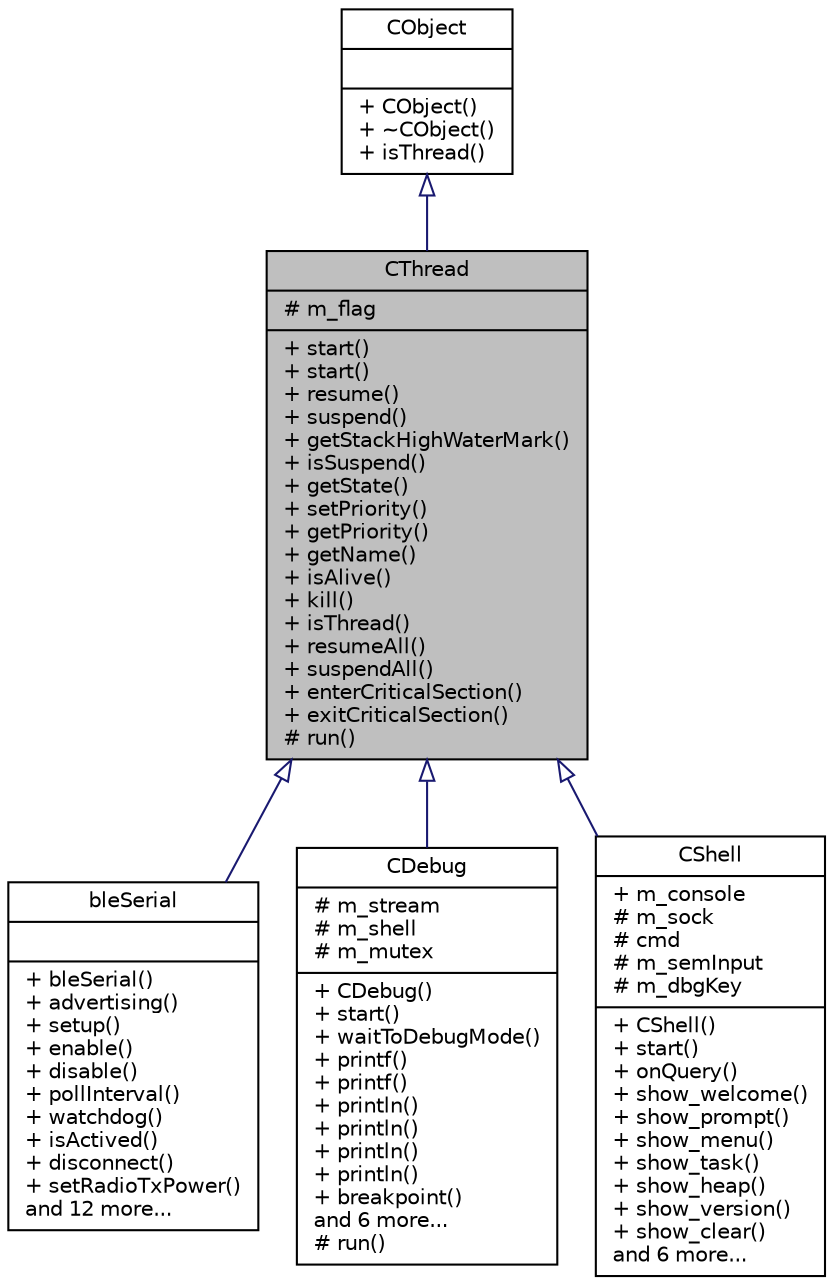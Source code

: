 digraph "CThread"
{
  edge [fontname="Helvetica",fontsize="10",labelfontname="Helvetica",labelfontsize="10"];
  node [fontname="Helvetica",fontsize="10",shape=record];
  Node1 [label="{CThread\n|# m_flag\l|+ start()\l+ start()\l+ resume()\l+ suspend()\l+ getStackHighWaterMark()\l+ isSuspend()\l+ getState()\l+ setPriority()\l+ getPriority()\l+ getName()\l+ isAlive()\l+ kill()\l+ isThread()\l+ resumeAll()\l+ suspendAll()\l+ enterCriticalSection()\l+ exitCriticalSection()\l# run()\l}",height=0.2,width=0.4,color="black", fillcolor="grey75", style="filled" fontcolor="black"];
  Node2 -> Node1 [dir="back",color="midnightblue",fontsize="10",style="solid",arrowtail="onormal",fontname="Helvetica"];
  Node2 [label="{CObject\n||+ CObject()\l+ ~CObject()\l+ isThread()\l}",height=0.2,width=0.4,color="black", fillcolor="white", style="filled",URL="$dc/dac/class_c_object.html"];
  Node1 -> Node3 [dir="back",color="midnightblue",fontsize="10",style="solid",arrowtail="onormal",fontname="Helvetica"];
  Node3 [label="{bleSerial\n||+ bleSerial()\l+ advertising()\l+ setup()\l+ enable()\l+ disable()\l+ pollInterval()\l+ watchdog()\l+ isActived()\l+ disconnect()\l+ setRadioTxPower()\land 12 more...\l}",height=0.2,width=0.4,color="black", fillcolor="white", style="filled",URL="$d7/d03/classble_serial.html",tooltip="bleSerial class is a ble core, and inherits from CStream class to provide the stream virtual function..."];
  Node1 -> Node4 [dir="back",color="midnightblue",fontsize="10",style="solid",arrowtail="onormal",fontname="Helvetica"];
  Node4 [label="{CDebug\n|# m_stream\l# m_shell\l# m_mutex\l|+ CDebug()\l+ start()\l+ waitToDebugMode()\l+ printf()\l+ printf()\l+ println()\l+ println()\l+ println()\l+ println()\l+ breakpoint()\land 6 more...\l# run()\l}",height=0.2,width=0.4,color="black", fillcolor="white", style="filled",URL="$d4/d37/class_c_debug.html"];
  Node1 -> Node5 [dir="back",color="midnightblue",fontsize="10",style="solid",arrowtail="onormal",fontname="Helvetica"];
  Node5 [label="{CShell\n|+ m_console\l# m_sock\l# cmd\l# m_semInput\l# m_dbgKey\l|+ CShell()\l+ start()\l+ onQuery()\l+ show_welcome()\l+ show_prompt()\l+ show_menu()\l+ show_task()\l+ show_heap()\l+ show_version()\l+ show_clear()\land 6 more...\l}",height=0.2,width=0.4,color="black", fillcolor="white", style="filled",URL="$de/dba/class_c_shell.html"];
}
